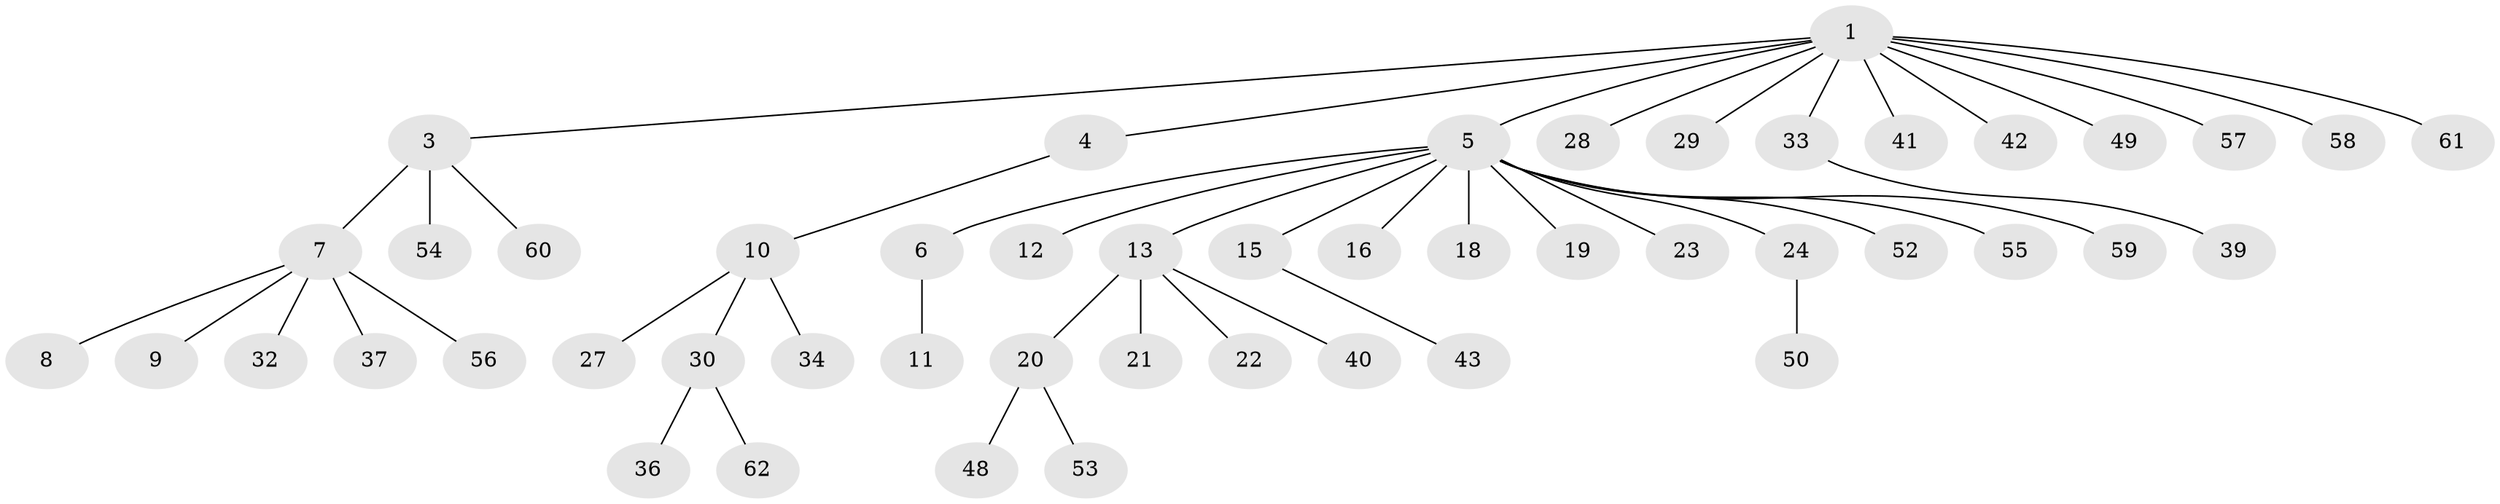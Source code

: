 // original degree distribution, {10: 0.016129032258064516, 4: 0.06451612903225806, 2: 0.16129032258064516, 14: 0.016129032258064516, 8: 0.016129032258064516, 1: 0.6612903225806451, 6: 0.016129032258064516, 3: 0.04838709677419355}
// Generated by graph-tools (version 1.1) at 2025/11/02/27/25 16:11:11]
// undirected, 49 vertices, 48 edges
graph export_dot {
graph [start="1"]
  node [color=gray90,style=filled];
  1 [super="+2"];
  3 [super="+25"];
  4;
  5 [super="+44"];
  6;
  7 [super="+38"];
  8;
  9;
  10 [super="+26"];
  11 [super="+17"];
  12 [super="+45"];
  13 [super="+14"];
  15 [super="+47"];
  16;
  18;
  19;
  20 [super="+31"];
  21 [super="+35"];
  22;
  23;
  24;
  27;
  28;
  29;
  30 [super="+51"];
  32;
  33;
  34;
  36;
  37;
  39 [super="+46"];
  40;
  41;
  42;
  43;
  48;
  49;
  50;
  52;
  53;
  54;
  55;
  56;
  57;
  58;
  59;
  60;
  61;
  62;
  1 -- 4;
  1 -- 5;
  1 -- 28;
  1 -- 29;
  1 -- 41;
  1 -- 42;
  1 -- 57;
  1 -- 58;
  1 -- 61;
  1 -- 3;
  1 -- 49;
  1 -- 33;
  3 -- 7 [weight=2];
  3 -- 54;
  3 -- 60;
  4 -- 10;
  5 -- 6;
  5 -- 12;
  5 -- 13;
  5 -- 15;
  5 -- 16;
  5 -- 18;
  5 -- 19;
  5 -- 23;
  5 -- 24;
  5 -- 52;
  5 -- 55;
  5 -- 59;
  6 -- 11;
  7 -- 8;
  7 -- 9;
  7 -- 32;
  7 -- 37;
  7 -- 56;
  10 -- 27;
  10 -- 34;
  10 -- 30;
  13 -- 20;
  13 -- 21;
  13 -- 22;
  13 -- 40;
  15 -- 43;
  20 -- 53;
  20 -- 48;
  24 -- 50;
  30 -- 36;
  30 -- 62;
  33 -- 39;
}
